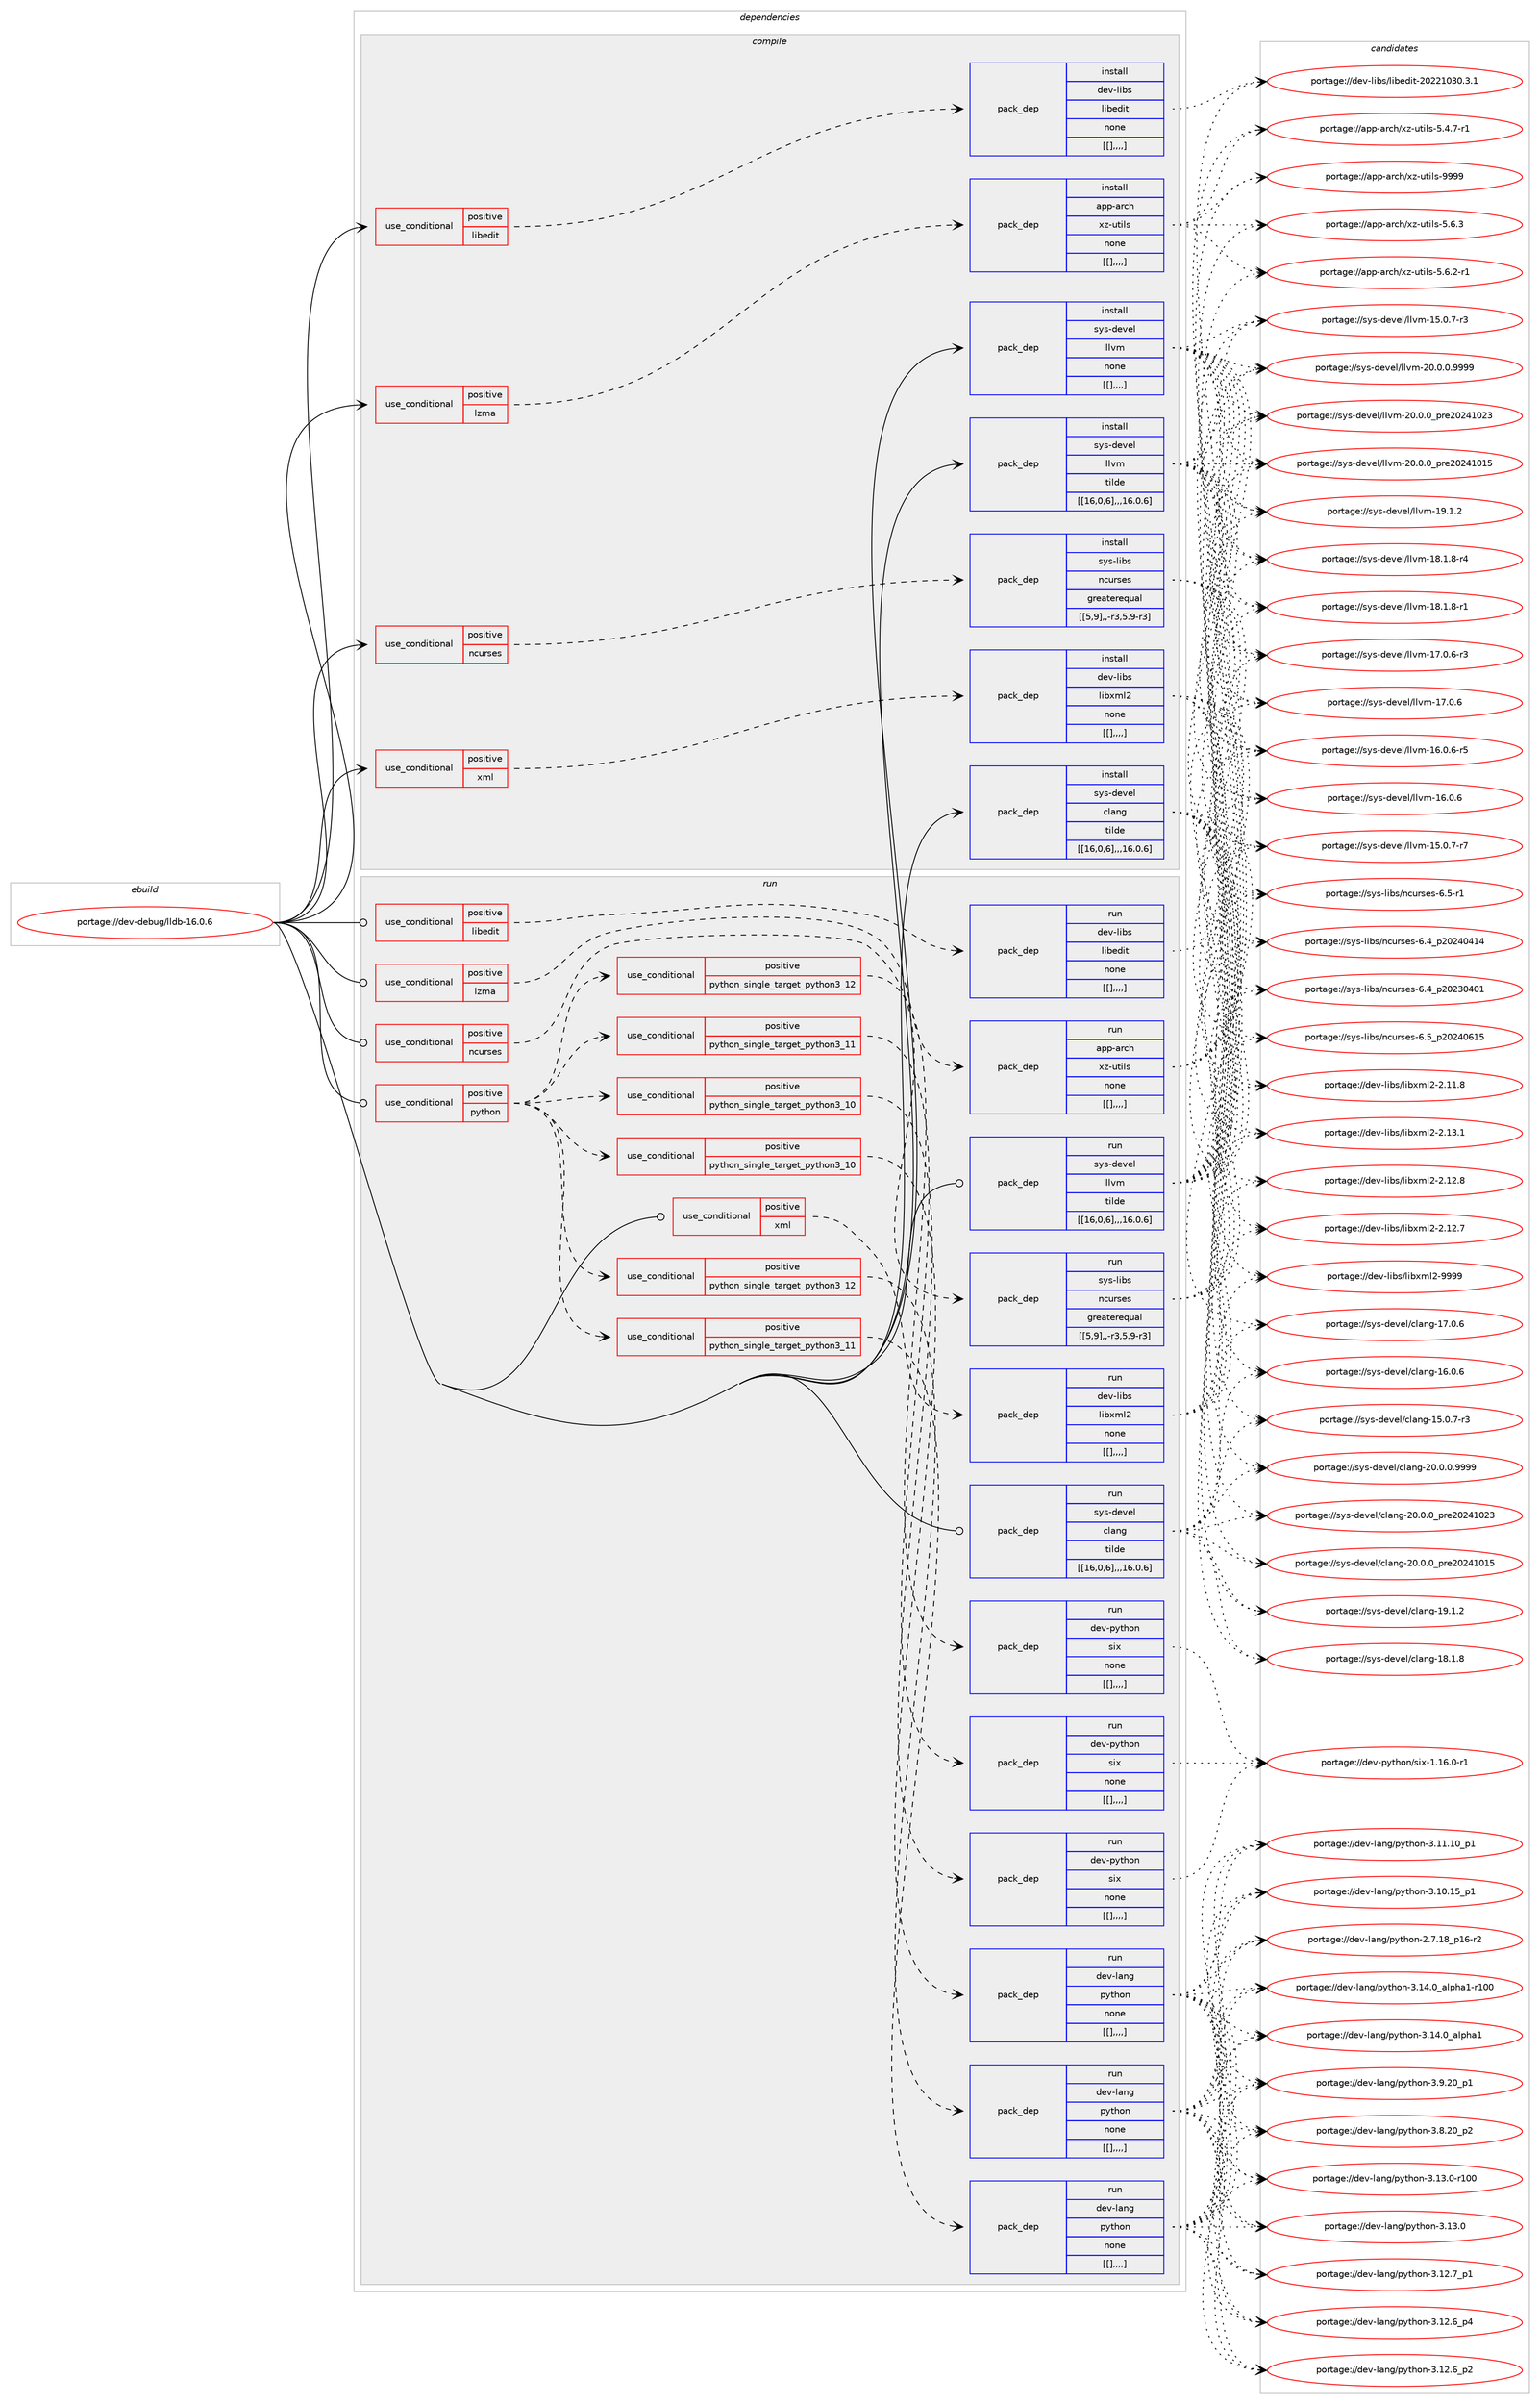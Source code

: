 digraph prolog {

# *************
# Graph options
# *************

newrank=true;
concentrate=true;
compound=true;
graph [rankdir=LR,fontname=Helvetica,fontsize=10,ranksep=1.5];#, ranksep=2.5, nodesep=0.2];
edge  [arrowhead=vee];
node  [fontname=Helvetica,fontsize=10];

# **********
# The ebuild
# **********

subgraph cluster_leftcol {
color=gray;
label=<<i>ebuild</i>>;
id [label="portage://dev-debug/lldb-16.0.6", color=red, width=4, href="../dev-debug/lldb-16.0.6.svg"];
}

# ****************
# The dependencies
# ****************

subgraph cluster_midcol {
color=gray;
label=<<i>dependencies</i>>;
subgraph cluster_compile {
fillcolor="#eeeeee";
style=filled;
label=<<i>compile</i>>;
subgraph cond20426 {
dependency74906 [label=<<TABLE BORDER="0" CELLBORDER="1" CELLSPACING="0" CELLPADDING="4"><TR><TD ROWSPAN="3" CELLPADDING="10">use_conditional</TD></TR><TR><TD>positive</TD></TR><TR><TD>libedit</TD></TR></TABLE>>, shape=none, color=red];
subgraph pack53485 {
dependency74994 [label=<<TABLE BORDER="0" CELLBORDER="1" CELLSPACING="0" CELLPADDING="4" WIDTH="220"><TR><TD ROWSPAN="6" CELLPADDING="30">pack_dep</TD></TR><TR><TD WIDTH="110">install</TD></TR><TR><TD>dev-libs</TD></TR><TR><TD>libedit</TD></TR><TR><TD>none</TD></TR><TR><TD>[[],,,,]</TD></TR></TABLE>>, shape=none, color=blue];
}
dependency74906:e -> dependency74994:w [weight=20,style="dashed",arrowhead="vee"];
}
id:e -> dependency74906:w [weight=20,style="solid",arrowhead="vee"];
subgraph cond20482 {
dependency75071 [label=<<TABLE BORDER="0" CELLBORDER="1" CELLSPACING="0" CELLPADDING="4"><TR><TD ROWSPAN="3" CELLPADDING="10">use_conditional</TD></TR><TR><TD>positive</TD></TR><TR><TD>lzma</TD></TR></TABLE>>, shape=none, color=red];
subgraph pack53595 {
dependency75137 [label=<<TABLE BORDER="0" CELLBORDER="1" CELLSPACING="0" CELLPADDING="4" WIDTH="220"><TR><TD ROWSPAN="6" CELLPADDING="30">pack_dep</TD></TR><TR><TD WIDTH="110">install</TD></TR><TR><TD>app-arch</TD></TR><TR><TD>xz-utils</TD></TR><TR><TD>none</TD></TR><TR><TD>[[],,,,]</TD></TR></TABLE>>, shape=none, color=blue];
}
dependency75071:e -> dependency75137:w [weight=20,style="dashed",arrowhead="vee"];
}
id:e -> dependency75071:w [weight=20,style="solid",arrowhead="vee"];
subgraph cond20511 {
dependency75280 [label=<<TABLE BORDER="0" CELLBORDER="1" CELLSPACING="0" CELLPADDING="4"><TR><TD ROWSPAN="3" CELLPADDING="10">use_conditional</TD></TR><TR><TD>positive</TD></TR><TR><TD>ncurses</TD></TR></TABLE>>, shape=none, color=red];
subgraph pack53760 {
dependency75347 [label=<<TABLE BORDER="0" CELLBORDER="1" CELLSPACING="0" CELLPADDING="4" WIDTH="220"><TR><TD ROWSPAN="6" CELLPADDING="30">pack_dep</TD></TR><TR><TD WIDTH="110">install</TD></TR><TR><TD>sys-libs</TD></TR><TR><TD>ncurses</TD></TR><TR><TD>greaterequal</TD></TR><TR><TD>[[5,9],,-r3,5.9-r3]</TD></TR></TABLE>>, shape=none, color=blue];
}
dependency75280:e -> dependency75347:w [weight=20,style="dashed",arrowhead="vee"];
}
id:e -> dependency75280:w [weight=20,style="solid",arrowhead="vee"];
subgraph cond20587 {
dependency75398 [label=<<TABLE BORDER="0" CELLBORDER="1" CELLSPACING="0" CELLPADDING="4"><TR><TD ROWSPAN="3" CELLPADDING="10">use_conditional</TD></TR><TR><TD>positive</TD></TR><TR><TD>xml</TD></TR></TABLE>>, shape=none, color=red];
subgraph pack53804 {
dependency75426 [label=<<TABLE BORDER="0" CELLBORDER="1" CELLSPACING="0" CELLPADDING="4" WIDTH="220"><TR><TD ROWSPAN="6" CELLPADDING="30">pack_dep</TD></TR><TR><TD WIDTH="110">install</TD></TR><TR><TD>dev-libs</TD></TR><TR><TD>libxml2</TD></TR><TR><TD>none</TD></TR><TR><TD>[[],,,,]</TD></TR></TABLE>>, shape=none, color=blue];
}
dependency75398:e -> dependency75426:w [weight=20,style="dashed",arrowhead="vee"];
}
id:e -> dependency75398:w [weight=20,style="solid",arrowhead="vee"];
subgraph pack53834 {
dependency75494 [label=<<TABLE BORDER="0" CELLBORDER="1" CELLSPACING="0" CELLPADDING="4" WIDTH="220"><TR><TD ROWSPAN="6" CELLPADDING="30">pack_dep</TD></TR><TR><TD WIDTH="110">install</TD></TR><TR><TD>sys-devel</TD></TR><TR><TD>clang</TD></TR><TR><TD>tilde</TD></TR><TR><TD>[[16,0,6],,,16.0.6]</TD></TR></TABLE>>, shape=none, color=blue];
}
id:e -> dependency75494:w [weight=20,style="solid",arrowhead="vee"];
subgraph pack53879 {
dependency75523 [label=<<TABLE BORDER="0" CELLBORDER="1" CELLSPACING="0" CELLPADDING="4" WIDTH="220"><TR><TD ROWSPAN="6" CELLPADDING="30">pack_dep</TD></TR><TR><TD WIDTH="110">install</TD></TR><TR><TD>sys-devel</TD></TR><TR><TD>llvm</TD></TR><TR><TD>tilde</TD></TR><TR><TD>[[16,0,6],,,16.0.6]</TD></TR></TABLE>>, shape=none, color=blue];
}
id:e -> dependency75523:w [weight=20,style="solid",arrowhead="vee"];
subgraph pack53900 {
dependency75580 [label=<<TABLE BORDER="0" CELLBORDER="1" CELLSPACING="0" CELLPADDING="4" WIDTH="220"><TR><TD ROWSPAN="6" CELLPADDING="30">pack_dep</TD></TR><TR><TD WIDTH="110">install</TD></TR><TR><TD>sys-devel</TD></TR><TR><TD>llvm</TD></TR><TR><TD>none</TD></TR><TR><TD>[[],,,,]</TD></TR></TABLE>>, shape=none, color=blue];
}
id:e -> dependency75580:w [weight=20,style="solid",arrowhead="vee"];
}
subgraph cluster_compileandrun {
fillcolor="#eeeeee";
style=filled;
label=<<i>compile and run</i>>;
}
subgraph cluster_run {
fillcolor="#eeeeee";
style=filled;
label=<<i>run</i>>;
subgraph cond20640 {
dependency75759 [label=<<TABLE BORDER="0" CELLBORDER="1" CELLSPACING="0" CELLPADDING="4"><TR><TD ROWSPAN="3" CELLPADDING="10">use_conditional</TD></TR><TR><TD>positive</TD></TR><TR><TD>libedit</TD></TR></TABLE>>, shape=none, color=red];
subgraph pack54060 {
dependency75769 [label=<<TABLE BORDER="0" CELLBORDER="1" CELLSPACING="0" CELLPADDING="4" WIDTH="220"><TR><TD ROWSPAN="6" CELLPADDING="30">pack_dep</TD></TR><TR><TD WIDTH="110">run</TD></TR><TR><TD>dev-libs</TD></TR><TR><TD>libedit</TD></TR><TR><TD>none</TD></TR><TR><TD>[[],,,,]</TD></TR></TABLE>>, shape=none, color=blue];
}
dependency75759:e -> dependency75769:w [weight=20,style="dashed",arrowhead="vee"];
}
id:e -> dependency75759:w [weight=20,style="solid",arrowhead="odot"];
subgraph cond20699 {
dependency75806 [label=<<TABLE BORDER="0" CELLBORDER="1" CELLSPACING="0" CELLPADDING="4"><TR><TD ROWSPAN="3" CELLPADDING="10">use_conditional</TD></TR><TR><TD>positive</TD></TR><TR><TD>lzma</TD></TR></TABLE>>, shape=none, color=red];
subgraph pack54087 {
dependency75819 [label=<<TABLE BORDER="0" CELLBORDER="1" CELLSPACING="0" CELLPADDING="4" WIDTH="220"><TR><TD ROWSPAN="6" CELLPADDING="30">pack_dep</TD></TR><TR><TD WIDTH="110">run</TD></TR><TR><TD>app-arch</TD></TR><TR><TD>xz-utils</TD></TR><TR><TD>none</TD></TR><TR><TD>[[],,,,]</TD></TR></TABLE>>, shape=none, color=blue];
}
dependency75806:e -> dependency75819:w [weight=20,style="dashed",arrowhead="vee"];
}
id:e -> dependency75806:w [weight=20,style="solid",arrowhead="odot"];
subgraph cond20720 {
dependency75866 [label=<<TABLE BORDER="0" CELLBORDER="1" CELLSPACING="0" CELLPADDING="4"><TR><TD ROWSPAN="3" CELLPADDING="10">use_conditional</TD></TR><TR><TD>positive</TD></TR><TR><TD>ncurses</TD></TR></TABLE>>, shape=none, color=red];
subgraph pack54127 {
dependency75893 [label=<<TABLE BORDER="0" CELLBORDER="1" CELLSPACING="0" CELLPADDING="4" WIDTH="220"><TR><TD ROWSPAN="6" CELLPADDING="30">pack_dep</TD></TR><TR><TD WIDTH="110">run</TD></TR><TR><TD>sys-libs</TD></TR><TR><TD>ncurses</TD></TR><TR><TD>greaterequal</TD></TR><TR><TD>[[5,9],,-r3,5.9-r3]</TD></TR></TABLE>>, shape=none, color=blue];
}
dependency75866:e -> dependency75893:w [weight=20,style="dashed",arrowhead="vee"];
}
id:e -> dependency75866:w [weight=20,style="solid",arrowhead="odot"];
subgraph cond20738 {
dependency75930 [label=<<TABLE BORDER="0" CELLBORDER="1" CELLSPACING="0" CELLPADDING="4"><TR><TD ROWSPAN="3" CELLPADDING="10">use_conditional</TD></TR><TR><TD>positive</TD></TR><TR><TD>python</TD></TR></TABLE>>, shape=none, color=red];
subgraph cond20748 {
dependency75931 [label=<<TABLE BORDER="0" CELLBORDER="1" CELLSPACING="0" CELLPADDING="4"><TR><TD ROWSPAN="3" CELLPADDING="10">use_conditional</TD></TR><TR><TD>positive</TD></TR><TR><TD>python_single_target_python3_10</TD></TR></TABLE>>, shape=none, color=red];
subgraph pack54167 {
dependency75967 [label=<<TABLE BORDER="0" CELLBORDER="1" CELLSPACING="0" CELLPADDING="4" WIDTH="220"><TR><TD ROWSPAN="6" CELLPADDING="30">pack_dep</TD></TR><TR><TD WIDTH="110">run</TD></TR><TR><TD>dev-python</TD></TR><TR><TD>six</TD></TR><TR><TD>none</TD></TR><TR><TD>[[],,,,]</TD></TR></TABLE>>, shape=none, color=blue];
}
dependency75931:e -> dependency75967:w [weight=20,style="dashed",arrowhead="vee"];
}
dependency75930:e -> dependency75931:w [weight=20,style="dashed",arrowhead="vee"];
subgraph cond20771 {
dependency76011 [label=<<TABLE BORDER="0" CELLBORDER="1" CELLSPACING="0" CELLPADDING="4"><TR><TD ROWSPAN="3" CELLPADDING="10">use_conditional</TD></TR><TR><TD>positive</TD></TR><TR><TD>python_single_target_python3_11</TD></TR></TABLE>>, shape=none, color=red];
subgraph pack54218 {
dependency76045 [label=<<TABLE BORDER="0" CELLBORDER="1" CELLSPACING="0" CELLPADDING="4" WIDTH="220"><TR><TD ROWSPAN="6" CELLPADDING="30">pack_dep</TD></TR><TR><TD WIDTH="110">run</TD></TR><TR><TD>dev-python</TD></TR><TR><TD>six</TD></TR><TR><TD>none</TD></TR><TR><TD>[[],,,,]</TD></TR></TABLE>>, shape=none, color=blue];
}
dependency76011:e -> dependency76045:w [weight=20,style="dashed",arrowhead="vee"];
}
dependency75930:e -> dependency76011:w [weight=20,style="dashed",arrowhead="vee"];
subgraph cond20805 {
dependency76082 [label=<<TABLE BORDER="0" CELLBORDER="1" CELLSPACING="0" CELLPADDING="4"><TR><TD ROWSPAN="3" CELLPADDING="10">use_conditional</TD></TR><TR><TD>positive</TD></TR><TR><TD>python_single_target_python3_12</TD></TR></TABLE>>, shape=none, color=red];
subgraph pack54260 {
dependency76140 [label=<<TABLE BORDER="0" CELLBORDER="1" CELLSPACING="0" CELLPADDING="4" WIDTH="220"><TR><TD ROWSPAN="6" CELLPADDING="30">pack_dep</TD></TR><TR><TD WIDTH="110">run</TD></TR><TR><TD>dev-python</TD></TR><TR><TD>six</TD></TR><TR><TD>none</TD></TR><TR><TD>[[],,,,]</TD></TR></TABLE>>, shape=none, color=blue];
}
dependency76082:e -> dependency76140:w [weight=20,style="dashed",arrowhead="vee"];
}
dependency75930:e -> dependency76082:w [weight=20,style="dashed",arrowhead="vee"];
subgraph cond20844 {
dependency76233 [label=<<TABLE BORDER="0" CELLBORDER="1" CELLSPACING="0" CELLPADDING="4"><TR><TD ROWSPAN="3" CELLPADDING="10">use_conditional</TD></TR><TR><TD>positive</TD></TR><TR><TD>python_single_target_python3_10</TD></TR></TABLE>>, shape=none, color=red];
subgraph pack54358 {
dependency76271 [label=<<TABLE BORDER="0" CELLBORDER="1" CELLSPACING="0" CELLPADDING="4" WIDTH="220"><TR><TD ROWSPAN="6" CELLPADDING="30">pack_dep</TD></TR><TR><TD WIDTH="110">run</TD></TR><TR><TD>dev-lang</TD></TR><TR><TD>python</TD></TR><TR><TD>none</TD></TR><TR><TD>[[],,,,]</TD></TR></TABLE>>, shape=none, color=blue];
}
dependency76233:e -> dependency76271:w [weight=20,style="dashed",arrowhead="vee"];
}
dependency75930:e -> dependency76233:w [weight=20,style="dashed",arrowhead="vee"];
subgraph cond20896 {
dependency76300 [label=<<TABLE BORDER="0" CELLBORDER="1" CELLSPACING="0" CELLPADDING="4"><TR><TD ROWSPAN="3" CELLPADDING="10">use_conditional</TD></TR><TR><TD>positive</TD></TR><TR><TD>python_single_target_python3_11</TD></TR></TABLE>>, shape=none, color=red];
subgraph pack54391 {
dependency76303 [label=<<TABLE BORDER="0" CELLBORDER="1" CELLSPACING="0" CELLPADDING="4" WIDTH="220"><TR><TD ROWSPAN="6" CELLPADDING="30">pack_dep</TD></TR><TR><TD WIDTH="110">run</TD></TR><TR><TD>dev-lang</TD></TR><TR><TD>python</TD></TR><TR><TD>none</TD></TR><TR><TD>[[],,,,]</TD></TR></TABLE>>, shape=none, color=blue];
}
dependency76300:e -> dependency76303:w [weight=20,style="dashed",arrowhead="vee"];
}
dependency75930:e -> dependency76300:w [weight=20,style="dashed",arrowhead="vee"];
subgraph cond20913 {
dependency76348 [label=<<TABLE BORDER="0" CELLBORDER="1" CELLSPACING="0" CELLPADDING="4"><TR><TD ROWSPAN="3" CELLPADDING="10">use_conditional</TD></TR><TR><TD>positive</TD></TR><TR><TD>python_single_target_python3_12</TD></TR></TABLE>>, shape=none, color=red];
subgraph pack54421 {
dependency76410 [label=<<TABLE BORDER="0" CELLBORDER="1" CELLSPACING="0" CELLPADDING="4" WIDTH="220"><TR><TD ROWSPAN="6" CELLPADDING="30">pack_dep</TD></TR><TR><TD WIDTH="110">run</TD></TR><TR><TD>dev-lang</TD></TR><TR><TD>python</TD></TR><TR><TD>none</TD></TR><TR><TD>[[],,,,]</TD></TR></TABLE>>, shape=none, color=blue];
}
dependency76348:e -> dependency76410:w [weight=20,style="dashed",arrowhead="vee"];
}
dependency75930:e -> dependency76348:w [weight=20,style="dashed",arrowhead="vee"];
}
id:e -> dependency75930:w [weight=20,style="solid",arrowhead="odot"];
subgraph cond20945 {
dependency76422 [label=<<TABLE BORDER="0" CELLBORDER="1" CELLSPACING="0" CELLPADDING="4"><TR><TD ROWSPAN="3" CELLPADDING="10">use_conditional</TD></TR><TR><TD>positive</TD></TR><TR><TD>xml</TD></TR></TABLE>>, shape=none, color=red];
subgraph pack54467 {
dependency76429 [label=<<TABLE BORDER="0" CELLBORDER="1" CELLSPACING="0" CELLPADDING="4" WIDTH="220"><TR><TD ROWSPAN="6" CELLPADDING="30">pack_dep</TD></TR><TR><TD WIDTH="110">run</TD></TR><TR><TD>dev-libs</TD></TR><TR><TD>libxml2</TD></TR><TR><TD>none</TD></TR><TR><TD>[[],,,,]</TD></TR></TABLE>>, shape=none, color=blue];
}
dependency76422:e -> dependency76429:w [weight=20,style="dashed",arrowhead="vee"];
}
id:e -> dependency76422:w [weight=20,style="solid",arrowhead="odot"];
subgraph pack54498 {
dependency76539 [label=<<TABLE BORDER="0" CELLBORDER="1" CELLSPACING="0" CELLPADDING="4" WIDTH="220"><TR><TD ROWSPAN="6" CELLPADDING="30">pack_dep</TD></TR><TR><TD WIDTH="110">run</TD></TR><TR><TD>sys-devel</TD></TR><TR><TD>clang</TD></TR><TR><TD>tilde</TD></TR><TR><TD>[[16,0,6],,,16.0.6]</TD></TR></TABLE>>, shape=none, color=blue];
}
id:e -> dependency76539:w [weight=20,style="solid",arrowhead="odot"];
subgraph pack54551 {
dependency76564 [label=<<TABLE BORDER="0" CELLBORDER="1" CELLSPACING="0" CELLPADDING="4" WIDTH="220"><TR><TD ROWSPAN="6" CELLPADDING="30">pack_dep</TD></TR><TR><TD WIDTH="110">run</TD></TR><TR><TD>sys-devel</TD></TR><TR><TD>llvm</TD></TR><TR><TD>tilde</TD></TR><TR><TD>[[16,0,6],,,16.0.6]</TD></TR></TABLE>>, shape=none, color=blue];
}
id:e -> dependency76564:w [weight=20,style="solid",arrowhead="odot"];
}
}

# **************
# The candidates
# **************

subgraph cluster_choices {
rank=same;
color=gray;
label=<<i>candidates</i>>;

subgraph choice52959 {
color=black;
nodesep=1;
choice1001011184510810598115471081059810110010511645504850504948514846514649 [label="portage://dev-libs/libedit-20221030.3.1", color=red, width=4,href="../dev-libs/libedit-20221030.3.1.svg"];
dependency74994:e -> choice1001011184510810598115471081059810110010511645504850504948514846514649:w [style=dotted,weight="100"];
}
subgraph choice52961 {
color=black;
nodesep=1;
choice9711211245971149910447120122451171161051081154557575757 [label="portage://app-arch/xz-utils-9999", color=red, width=4,href="../app-arch/xz-utils-9999.svg"];
choice971121124597114991044712012245117116105108115455346544651 [label="portage://app-arch/xz-utils-5.6.3", color=red, width=4,href="../app-arch/xz-utils-5.6.3.svg"];
choice9711211245971149910447120122451171161051081154553465446504511449 [label="portage://app-arch/xz-utils-5.6.2-r1", color=red, width=4,href="../app-arch/xz-utils-5.6.2-r1.svg"];
choice9711211245971149910447120122451171161051081154553465246554511449 [label="portage://app-arch/xz-utils-5.4.7-r1", color=red, width=4,href="../app-arch/xz-utils-5.4.7-r1.svg"];
dependency75137:e -> choice9711211245971149910447120122451171161051081154557575757:w [style=dotted,weight="100"];
dependency75137:e -> choice971121124597114991044712012245117116105108115455346544651:w [style=dotted,weight="100"];
dependency75137:e -> choice9711211245971149910447120122451171161051081154553465446504511449:w [style=dotted,weight="100"];
dependency75137:e -> choice9711211245971149910447120122451171161051081154553465246554511449:w [style=dotted,weight="100"];
}
subgraph choice52986 {
color=black;
nodesep=1;
choice1151211154510810598115471109911711411510111545544653951125048505248544953 [label="portage://sys-libs/ncurses-6.5_p20240615", color=red, width=4,href="../sys-libs/ncurses-6.5_p20240615.svg"];
choice11512111545108105981154711099117114115101115455446534511449 [label="portage://sys-libs/ncurses-6.5-r1", color=red, width=4,href="../sys-libs/ncurses-6.5-r1.svg"];
choice1151211154510810598115471109911711411510111545544652951125048505248524952 [label="portage://sys-libs/ncurses-6.4_p20240414", color=red, width=4,href="../sys-libs/ncurses-6.4_p20240414.svg"];
choice1151211154510810598115471109911711411510111545544652951125048505148524849 [label="portage://sys-libs/ncurses-6.4_p20230401", color=red, width=4,href="../sys-libs/ncurses-6.4_p20230401.svg"];
dependency75347:e -> choice1151211154510810598115471109911711411510111545544653951125048505248544953:w [style=dotted,weight="100"];
dependency75347:e -> choice11512111545108105981154711099117114115101115455446534511449:w [style=dotted,weight="100"];
dependency75347:e -> choice1151211154510810598115471109911711411510111545544652951125048505248524952:w [style=dotted,weight="100"];
dependency75347:e -> choice1151211154510810598115471109911711411510111545544652951125048505148524849:w [style=dotted,weight="100"];
}
subgraph choice53006 {
color=black;
nodesep=1;
choice10010111845108105981154710810598120109108504557575757 [label="portage://dev-libs/libxml2-9999", color=red, width=4,href="../dev-libs/libxml2-9999.svg"];
choice100101118451081059811547108105981201091085045504649514649 [label="portage://dev-libs/libxml2-2.13.1", color=red, width=4,href="../dev-libs/libxml2-2.13.1.svg"];
choice100101118451081059811547108105981201091085045504649504656 [label="portage://dev-libs/libxml2-2.12.8", color=red, width=4,href="../dev-libs/libxml2-2.12.8.svg"];
choice100101118451081059811547108105981201091085045504649504655 [label="portage://dev-libs/libxml2-2.12.7", color=red, width=4,href="../dev-libs/libxml2-2.12.7.svg"];
choice100101118451081059811547108105981201091085045504649494656 [label="portage://dev-libs/libxml2-2.11.8", color=red, width=4,href="../dev-libs/libxml2-2.11.8.svg"];
dependency75426:e -> choice10010111845108105981154710810598120109108504557575757:w [style=dotted,weight="100"];
dependency75426:e -> choice100101118451081059811547108105981201091085045504649514649:w [style=dotted,weight="100"];
dependency75426:e -> choice100101118451081059811547108105981201091085045504649504656:w [style=dotted,weight="100"];
dependency75426:e -> choice100101118451081059811547108105981201091085045504649504655:w [style=dotted,weight="100"];
dependency75426:e -> choice100101118451081059811547108105981201091085045504649494656:w [style=dotted,weight="100"];
}
subgraph choice53020 {
color=black;
nodesep=1;
choice11512111545100101118101108479910897110103455048464846484657575757 [label="portage://sys-devel/clang-20.0.0.9999", color=red, width=4,href="../sys-devel/clang-20.0.0.9999.svg"];
choice1151211154510010111810110847991089711010345504846484648951121141015048505249485051 [label="portage://sys-devel/clang-20.0.0_pre20241023", color=red, width=4,href="../sys-devel/clang-20.0.0_pre20241023.svg"];
choice1151211154510010111810110847991089711010345504846484648951121141015048505249484953 [label="portage://sys-devel/clang-20.0.0_pre20241015", color=red, width=4,href="../sys-devel/clang-20.0.0_pre20241015.svg"];
choice1151211154510010111810110847991089711010345495746494650 [label="portage://sys-devel/clang-19.1.2", color=red, width=4,href="../sys-devel/clang-19.1.2.svg"];
choice1151211154510010111810110847991089711010345495646494656 [label="portage://sys-devel/clang-18.1.8", color=red, width=4,href="../sys-devel/clang-18.1.8.svg"];
choice1151211154510010111810110847991089711010345495546484654 [label="portage://sys-devel/clang-17.0.6", color=red, width=4,href="../sys-devel/clang-17.0.6.svg"];
choice1151211154510010111810110847991089711010345495446484654 [label="portage://sys-devel/clang-16.0.6", color=red, width=4,href="../sys-devel/clang-16.0.6.svg"];
choice11512111545100101118101108479910897110103454953464846554511451 [label="portage://sys-devel/clang-15.0.7-r3", color=red, width=4,href="../sys-devel/clang-15.0.7-r3.svg"];
dependency75494:e -> choice11512111545100101118101108479910897110103455048464846484657575757:w [style=dotted,weight="100"];
dependency75494:e -> choice1151211154510010111810110847991089711010345504846484648951121141015048505249485051:w [style=dotted,weight="100"];
dependency75494:e -> choice1151211154510010111810110847991089711010345504846484648951121141015048505249484953:w [style=dotted,weight="100"];
dependency75494:e -> choice1151211154510010111810110847991089711010345495746494650:w [style=dotted,weight="100"];
dependency75494:e -> choice1151211154510010111810110847991089711010345495646494656:w [style=dotted,weight="100"];
dependency75494:e -> choice1151211154510010111810110847991089711010345495546484654:w [style=dotted,weight="100"];
dependency75494:e -> choice1151211154510010111810110847991089711010345495446484654:w [style=dotted,weight="100"];
dependency75494:e -> choice11512111545100101118101108479910897110103454953464846554511451:w [style=dotted,weight="100"];
}
subgraph choice53043 {
color=black;
nodesep=1;
choice1151211154510010111810110847108108118109455048464846484657575757 [label="portage://sys-devel/llvm-20.0.0.9999", color=red, width=4,href="../sys-devel/llvm-20.0.0.9999.svg"];
choice115121115451001011181011084710810811810945504846484648951121141015048505249485051 [label="portage://sys-devel/llvm-20.0.0_pre20241023", color=red, width=4,href="../sys-devel/llvm-20.0.0_pre20241023.svg"];
choice115121115451001011181011084710810811810945504846484648951121141015048505249484953 [label="portage://sys-devel/llvm-20.0.0_pre20241015", color=red, width=4,href="../sys-devel/llvm-20.0.0_pre20241015.svg"];
choice115121115451001011181011084710810811810945495746494650 [label="portage://sys-devel/llvm-19.1.2", color=red, width=4,href="../sys-devel/llvm-19.1.2.svg"];
choice1151211154510010111810110847108108118109454956464946564511452 [label="portage://sys-devel/llvm-18.1.8-r4", color=red, width=4,href="../sys-devel/llvm-18.1.8-r4.svg"];
choice1151211154510010111810110847108108118109454956464946564511449 [label="portage://sys-devel/llvm-18.1.8-r1", color=red, width=4,href="../sys-devel/llvm-18.1.8-r1.svg"];
choice1151211154510010111810110847108108118109454955464846544511451 [label="portage://sys-devel/llvm-17.0.6-r3", color=red, width=4,href="../sys-devel/llvm-17.0.6-r3.svg"];
choice115121115451001011181011084710810811810945495546484654 [label="portage://sys-devel/llvm-17.0.6", color=red, width=4,href="../sys-devel/llvm-17.0.6.svg"];
choice1151211154510010111810110847108108118109454954464846544511453 [label="portage://sys-devel/llvm-16.0.6-r5", color=red, width=4,href="../sys-devel/llvm-16.0.6-r5.svg"];
choice115121115451001011181011084710810811810945495446484654 [label="portage://sys-devel/llvm-16.0.6", color=red, width=4,href="../sys-devel/llvm-16.0.6.svg"];
choice1151211154510010111810110847108108118109454953464846554511455 [label="portage://sys-devel/llvm-15.0.7-r7", color=red, width=4,href="../sys-devel/llvm-15.0.7-r7.svg"];
choice1151211154510010111810110847108108118109454953464846554511451 [label="portage://sys-devel/llvm-15.0.7-r3", color=red, width=4,href="../sys-devel/llvm-15.0.7-r3.svg"];
dependency75523:e -> choice1151211154510010111810110847108108118109455048464846484657575757:w [style=dotted,weight="100"];
dependency75523:e -> choice115121115451001011181011084710810811810945504846484648951121141015048505249485051:w [style=dotted,weight="100"];
dependency75523:e -> choice115121115451001011181011084710810811810945504846484648951121141015048505249484953:w [style=dotted,weight="100"];
dependency75523:e -> choice115121115451001011181011084710810811810945495746494650:w [style=dotted,weight="100"];
dependency75523:e -> choice1151211154510010111810110847108108118109454956464946564511452:w [style=dotted,weight="100"];
dependency75523:e -> choice1151211154510010111810110847108108118109454956464946564511449:w [style=dotted,weight="100"];
dependency75523:e -> choice1151211154510010111810110847108108118109454955464846544511451:w [style=dotted,weight="100"];
dependency75523:e -> choice115121115451001011181011084710810811810945495546484654:w [style=dotted,weight="100"];
dependency75523:e -> choice1151211154510010111810110847108108118109454954464846544511453:w [style=dotted,weight="100"];
dependency75523:e -> choice115121115451001011181011084710810811810945495446484654:w [style=dotted,weight="100"];
dependency75523:e -> choice1151211154510010111810110847108108118109454953464846554511455:w [style=dotted,weight="100"];
dependency75523:e -> choice1151211154510010111810110847108108118109454953464846554511451:w [style=dotted,weight="100"];
}
subgraph choice53067 {
color=black;
nodesep=1;
choice1151211154510010111810110847108108118109455048464846484657575757 [label="portage://sys-devel/llvm-20.0.0.9999", color=red, width=4,href="../sys-devel/llvm-20.0.0.9999.svg"];
choice115121115451001011181011084710810811810945504846484648951121141015048505249485051 [label="portage://sys-devel/llvm-20.0.0_pre20241023", color=red, width=4,href="../sys-devel/llvm-20.0.0_pre20241023.svg"];
choice115121115451001011181011084710810811810945504846484648951121141015048505249484953 [label="portage://sys-devel/llvm-20.0.0_pre20241015", color=red, width=4,href="../sys-devel/llvm-20.0.0_pre20241015.svg"];
choice115121115451001011181011084710810811810945495746494650 [label="portage://sys-devel/llvm-19.1.2", color=red, width=4,href="../sys-devel/llvm-19.1.2.svg"];
choice1151211154510010111810110847108108118109454956464946564511452 [label="portage://sys-devel/llvm-18.1.8-r4", color=red, width=4,href="../sys-devel/llvm-18.1.8-r4.svg"];
choice1151211154510010111810110847108108118109454956464946564511449 [label="portage://sys-devel/llvm-18.1.8-r1", color=red, width=4,href="../sys-devel/llvm-18.1.8-r1.svg"];
choice1151211154510010111810110847108108118109454955464846544511451 [label="portage://sys-devel/llvm-17.0.6-r3", color=red, width=4,href="../sys-devel/llvm-17.0.6-r3.svg"];
choice115121115451001011181011084710810811810945495546484654 [label="portage://sys-devel/llvm-17.0.6", color=red, width=4,href="../sys-devel/llvm-17.0.6.svg"];
choice1151211154510010111810110847108108118109454954464846544511453 [label="portage://sys-devel/llvm-16.0.6-r5", color=red, width=4,href="../sys-devel/llvm-16.0.6-r5.svg"];
choice115121115451001011181011084710810811810945495446484654 [label="portage://sys-devel/llvm-16.0.6", color=red, width=4,href="../sys-devel/llvm-16.0.6.svg"];
choice1151211154510010111810110847108108118109454953464846554511455 [label="portage://sys-devel/llvm-15.0.7-r7", color=red, width=4,href="../sys-devel/llvm-15.0.7-r7.svg"];
choice1151211154510010111810110847108108118109454953464846554511451 [label="portage://sys-devel/llvm-15.0.7-r3", color=red, width=4,href="../sys-devel/llvm-15.0.7-r3.svg"];
dependency75580:e -> choice1151211154510010111810110847108108118109455048464846484657575757:w [style=dotted,weight="100"];
dependency75580:e -> choice115121115451001011181011084710810811810945504846484648951121141015048505249485051:w [style=dotted,weight="100"];
dependency75580:e -> choice115121115451001011181011084710810811810945504846484648951121141015048505249484953:w [style=dotted,weight="100"];
dependency75580:e -> choice115121115451001011181011084710810811810945495746494650:w [style=dotted,weight="100"];
dependency75580:e -> choice1151211154510010111810110847108108118109454956464946564511452:w [style=dotted,weight="100"];
dependency75580:e -> choice1151211154510010111810110847108108118109454956464946564511449:w [style=dotted,weight="100"];
dependency75580:e -> choice1151211154510010111810110847108108118109454955464846544511451:w [style=dotted,weight="100"];
dependency75580:e -> choice115121115451001011181011084710810811810945495546484654:w [style=dotted,weight="100"];
dependency75580:e -> choice1151211154510010111810110847108108118109454954464846544511453:w [style=dotted,weight="100"];
dependency75580:e -> choice115121115451001011181011084710810811810945495446484654:w [style=dotted,weight="100"];
dependency75580:e -> choice1151211154510010111810110847108108118109454953464846554511455:w [style=dotted,weight="100"];
dependency75580:e -> choice1151211154510010111810110847108108118109454953464846554511451:w [style=dotted,weight="100"];
}
subgraph choice53074 {
color=black;
nodesep=1;
choice1001011184510810598115471081059810110010511645504850504948514846514649 [label="portage://dev-libs/libedit-20221030.3.1", color=red, width=4,href="../dev-libs/libedit-20221030.3.1.svg"];
dependency75769:e -> choice1001011184510810598115471081059810110010511645504850504948514846514649:w [style=dotted,weight="100"];
}
subgraph choice53077 {
color=black;
nodesep=1;
choice9711211245971149910447120122451171161051081154557575757 [label="portage://app-arch/xz-utils-9999", color=red, width=4,href="../app-arch/xz-utils-9999.svg"];
choice971121124597114991044712012245117116105108115455346544651 [label="portage://app-arch/xz-utils-5.6.3", color=red, width=4,href="../app-arch/xz-utils-5.6.3.svg"];
choice9711211245971149910447120122451171161051081154553465446504511449 [label="portage://app-arch/xz-utils-5.6.2-r1", color=red, width=4,href="../app-arch/xz-utils-5.6.2-r1.svg"];
choice9711211245971149910447120122451171161051081154553465246554511449 [label="portage://app-arch/xz-utils-5.4.7-r1", color=red, width=4,href="../app-arch/xz-utils-5.4.7-r1.svg"];
dependency75819:e -> choice9711211245971149910447120122451171161051081154557575757:w [style=dotted,weight="100"];
dependency75819:e -> choice971121124597114991044712012245117116105108115455346544651:w [style=dotted,weight="100"];
dependency75819:e -> choice9711211245971149910447120122451171161051081154553465446504511449:w [style=dotted,weight="100"];
dependency75819:e -> choice9711211245971149910447120122451171161051081154553465246554511449:w [style=dotted,weight="100"];
}
subgraph choice53084 {
color=black;
nodesep=1;
choice1151211154510810598115471109911711411510111545544653951125048505248544953 [label="portage://sys-libs/ncurses-6.5_p20240615", color=red, width=4,href="../sys-libs/ncurses-6.5_p20240615.svg"];
choice11512111545108105981154711099117114115101115455446534511449 [label="portage://sys-libs/ncurses-6.5-r1", color=red, width=4,href="../sys-libs/ncurses-6.5-r1.svg"];
choice1151211154510810598115471109911711411510111545544652951125048505248524952 [label="portage://sys-libs/ncurses-6.4_p20240414", color=red, width=4,href="../sys-libs/ncurses-6.4_p20240414.svg"];
choice1151211154510810598115471109911711411510111545544652951125048505148524849 [label="portage://sys-libs/ncurses-6.4_p20230401", color=red, width=4,href="../sys-libs/ncurses-6.4_p20230401.svg"];
dependency75893:e -> choice1151211154510810598115471109911711411510111545544653951125048505248544953:w [style=dotted,weight="100"];
dependency75893:e -> choice11512111545108105981154711099117114115101115455446534511449:w [style=dotted,weight="100"];
dependency75893:e -> choice1151211154510810598115471109911711411510111545544652951125048505248524952:w [style=dotted,weight="100"];
dependency75893:e -> choice1151211154510810598115471109911711411510111545544652951125048505148524849:w [style=dotted,weight="100"];
}
subgraph choice53090 {
color=black;
nodesep=1;
choice1001011184511212111610411111047115105120454946495446484511449 [label="portage://dev-python/six-1.16.0-r1", color=red, width=4,href="../dev-python/six-1.16.0-r1.svg"];
dependency75967:e -> choice1001011184511212111610411111047115105120454946495446484511449:w [style=dotted,weight="100"];
}
subgraph choice53103 {
color=black;
nodesep=1;
choice1001011184511212111610411111047115105120454946495446484511449 [label="portage://dev-python/six-1.16.0-r1", color=red, width=4,href="../dev-python/six-1.16.0-r1.svg"];
dependency76045:e -> choice1001011184511212111610411111047115105120454946495446484511449:w [style=dotted,weight="100"];
}
subgraph choice53105 {
color=black;
nodesep=1;
choice1001011184511212111610411111047115105120454946495446484511449 [label="portage://dev-python/six-1.16.0-r1", color=red, width=4,href="../dev-python/six-1.16.0-r1.svg"];
dependency76140:e -> choice1001011184511212111610411111047115105120454946495446484511449:w [style=dotted,weight="100"];
}
subgraph choice53131 {
color=black;
nodesep=1;
choice100101118451089711010347112121116104111110455146495246489597108112104974945114494848 [label="portage://dev-lang/python-3.14.0_alpha1-r100", color=red, width=4,href="../dev-lang/python-3.14.0_alpha1-r100.svg"];
choice1001011184510897110103471121211161041111104551464952464895971081121049749 [label="portage://dev-lang/python-3.14.0_alpha1", color=red, width=4,href="../dev-lang/python-3.14.0_alpha1.svg"];
choice1001011184510897110103471121211161041111104551464951464845114494848 [label="portage://dev-lang/python-3.13.0-r100", color=red, width=4,href="../dev-lang/python-3.13.0-r100.svg"];
choice10010111845108971101034711212111610411111045514649514648 [label="portage://dev-lang/python-3.13.0", color=red, width=4,href="../dev-lang/python-3.13.0.svg"];
choice100101118451089711010347112121116104111110455146495046559511249 [label="portage://dev-lang/python-3.12.7_p1", color=red, width=4,href="../dev-lang/python-3.12.7_p1.svg"];
choice100101118451089711010347112121116104111110455146495046549511252 [label="portage://dev-lang/python-3.12.6_p4", color=red, width=4,href="../dev-lang/python-3.12.6_p4.svg"];
choice100101118451089711010347112121116104111110455146495046549511250 [label="portage://dev-lang/python-3.12.6_p2", color=red, width=4,href="../dev-lang/python-3.12.6_p2.svg"];
choice10010111845108971101034711212111610411111045514649494649489511249 [label="portage://dev-lang/python-3.11.10_p1", color=red, width=4,href="../dev-lang/python-3.11.10_p1.svg"];
choice10010111845108971101034711212111610411111045514649484649539511249 [label="portage://dev-lang/python-3.10.15_p1", color=red, width=4,href="../dev-lang/python-3.10.15_p1.svg"];
choice100101118451089711010347112121116104111110455146574650489511249 [label="portage://dev-lang/python-3.9.20_p1", color=red, width=4,href="../dev-lang/python-3.9.20_p1.svg"];
choice100101118451089711010347112121116104111110455146564650489511250 [label="portage://dev-lang/python-3.8.20_p2", color=red, width=4,href="../dev-lang/python-3.8.20_p2.svg"];
choice100101118451089711010347112121116104111110455046554649569511249544511450 [label="portage://dev-lang/python-2.7.18_p16-r2", color=red, width=4,href="../dev-lang/python-2.7.18_p16-r2.svg"];
dependency76271:e -> choice100101118451089711010347112121116104111110455146495246489597108112104974945114494848:w [style=dotted,weight="100"];
dependency76271:e -> choice1001011184510897110103471121211161041111104551464952464895971081121049749:w [style=dotted,weight="100"];
dependency76271:e -> choice1001011184510897110103471121211161041111104551464951464845114494848:w [style=dotted,weight="100"];
dependency76271:e -> choice10010111845108971101034711212111610411111045514649514648:w [style=dotted,weight="100"];
dependency76271:e -> choice100101118451089711010347112121116104111110455146495046559511249:w [style=dotted,weight="100"];
dependency76271:e -> choice100101118451089711010347112121116104111110455146495046549511252:w [style=dotted,weight="100"];
dependency76271:e -> choice100101118451089711010347112121116104111110455146495046549511250:w [style=dotted,weight="100"];
dependency76271:e -> choice10010111845108971101034711212111610411111045514649494649489511249:w [style=dotted,weight="100"];
dependency76271:e -> choice10010111845108971101034711212111610411111045514649484649539511249:w [style=dotted,weight="100"];
dependency76271:e -> choice100101118451089711010347112121116104111110455146574650489511249:w [style=dotted,weight="100"];
dependency76271:e -> choice100101118451089711010347112121116104111110455146564650489511250:w [style=dotted,weight="100"];
dependency76271:e -> choice100101118451089711010347112121116104111110455046554649569511249544511450:w [style=dotted,weight="100"];
}
subgraph choice53155 {
color=black;
nodesep=1;
choice100101118451089711010347112121116104111110455146495246489597108112104974945114494848 [label="portage://dev-lang/python-3.14.0_alpha1-r100", color=red, width=4,href="../dev-lang/python-3.14.0_alpha1-r100.svg"];
choice1001011184510897110103471121211161041111104551464952464895971081121049749 [label="portage://dev-lang/python-3.14.0_alpha1", color=red, width=4,href="../dev-lang/python-3.14.0_alpha1.svg"];
choice1001011184510897110103471121211161041111104551464951464845114494848 [label="portage://dev-lang/python-3.13.0-r100", color=red, width=4,href="../dev-lang/python-3.13.0-r100.svg"];
choice10010111845108971101034711212111610411111045514649514648 [label="portage://dev-lang/python-3.13.0", color=red, width=4,href="../dev-lang/python-3.13.0.svg"];
choice100101118451089711010347112121116104111110455146495046559511249 [label="portage://dev-lang/python-3.12.7_p1", color=red, width=4,href="../dev-lang/python-3.12.7_p1.svg"];
choice100101118451089711010347112121116104111110455146495046549511252 [label="portage://dev-lang/python-3.12.6_p4", color=red, width=4,href="../dev-lang/python-3.12.6_p4.svg"];
choice100101118451089711010347112121116104111110455146495046549511250 [label="portage://dev-lang/python-3.12.6_p2", color=red, width=4,href="../dev-lang/python-3.12.6_p2.svg"];
choice10010111845108971101034711212111610411111045514649494649489511249 [label="portage://dev-lang/python-3.11.10_p1", color=red, width=4,href="../dev-lang/python-3.11.10_p1.svg"];
choice10010111845108971101034711212111610411111045514649484649539511249 [label="portage://dev-lang/python-3.10.15_p1", color=red, width=4,href="../dev-lang/python-3.10.15_p1.svg"];
choice100101118451089711010347112121116104111110455146574650489511249 [label="portage://dev-lang/python-3.9.20_p1", color=red, width=4,href="../dev-lang/python-3.9.20_p1.svg"];
choice100101118451089711010347112121116104111110455146564650489511250 [label="portage://dev-lang/python-3.8.20_p2", color=red, width=4,href="../dev-lang/python-3.8.20_p2.svg"];
choice100101118451089711010347112121116104111110455046554649569511249544511450 [label="portage://dev-lang/python-2.7.18_p16-r2", color=red, width=4,href="../dev-lang/python-2.7.18_p16-r2.svg"];
dependency76303:e -> choice100101118451089711010347112121116104111110455146495246489597108112104974945114494848:w [style=dotted,weight="100"];
dependency76303:e -> choice1001011184510897110103471121211161041111104551464952464895971081121049749:w [style=dotted,weight="100"];
dependency76303:e -> choice1001011184510897110103471121211161041111104551464951464845114494848:w [style=dotted,weight="100"];
dependency76303:e -> choice10010111845108971101034711212111610411111045514649514648:w [style=dotted,weight="100"];
dependency76303:e -> choice100101118451089711010347112121116104111110455146495046559511249:w [style=dotted,weight="100"];
dependency76303:e -> choice100101118451089711010347112121116104111110455146495046549511252:w [style=dotted,weight="100"];
dependency76303:e -> choice100101118451089711010347112121116104111110455146495046549511250:w [style=dotted,weight="100"];
dependency76303:e -> choice10010111845108971101034711212111610411111045514649494649489511249:w [style=dotted,weight="100"];
dependency76303:e -> choice10010111845108971101034711212111610411111045514649484649539511249:w [style=dotted,weight="100"];
dependency76303:e -> choice100101118451089711010347112121116104111110455146574650489511249:w [style=dotted,weight="100"];
dependency76303:e -> choice100101118451089711010347112121116104111110455146564650489511250:w [style=dotted,weight="100"];
dependency76303:e -> choice100101118451089711010347112121116104111110455046554649569511249544511450:w [style=dotted,weight="100"];
}
subgraph choice53195 {
color=black;
nodesep=1;
choice100101118451089711010347112121116104111110455146495246489597108112104974945114494848 [label="portage://dev-lang/python-3.14.0_alpha1-r100", color=red, width=4,href="../dev-lang/python-3.14.0_alpha1-r100.svg"];
choice1001011184510897110103471121211161041111104551464952464895971081121049749 [label="portage://dev-lang/python-3.14.0_alpha1", color=red, width=4,href="../dev-lang/python-3.14.0_alpha1.svg"];
choice1001011184510897110103471121211161041111104551464951464845114494848 [label="portage://dev-lang/python-3.13.0-r100", color=red, width=4,href="../dev-lang/python-3.13.0-r100.svg"];
choice10010111845108971101034711212111610411111045514649514648 [label="portage://dev-lang/python-3.13.0", color=red, width=4,href="../dev-lang/python-3.13.0.svg"];
choice100101118451089711010347112121116104111110455146495046559511249 [label="portage://dev-lang/python-3.12.7_p1", color=red, width=4,href="../dev-lang/python-3.12.7_p1.svg"];
choice100101118451089711010347112121116104111110455146495046549511252 [label="portage://dev-lang/python-3.12.6_p4", color=red, width=4,href="../dev-lang/python-3.12.6_p4.svg"];
choice100101118451089711010347112121116104111110455146495046549511250 [label="portage://dev-lang/python-3.12.6_p2", color=red, width=4,href="../dev-lang/python-3.12.6_p2.svg"];
choice10010111845108971101034711212111610411111045514649494649489511249 [label="portage://dev-lang/python-3.11.10_p1", color=red, width=4,href="../dev-lang/python-3.11.10_p1.svg"];
choice10010111845108971101034711212111610411111045514649484649539511249 [label="portage://dev-lang/python-3.10.15_p1", color=red, width=4,href="../dev-lang/python-3.10.15_p1.svg"];
choice100101118451089711010347112121116104111110455146574650489511249 [label="portage://dev-lang/python-3.9.20_p1", color=red, width=4,href="../dev-lang/python-3.9.20_p1.svg"];
choice100101118451089711010347112121116104111110455146564650489511250 [label="portage://dev-lang/python-3.8.20_p2", color=red, width=4,href="../dev-lang/python-3.8.20_p2.svg"];
choice100101118451089711010347112121116104111110455046554649569511249544511450 [label="portage://dev-lang/python-2.7.18_p16-r2", color=red, width=4,href="../dev-lang/python-2.7.18_p16-r2.svg"];
dependency76410:e -> choice100101118451089711010347112121116104111110455146495246489597108112104974945114494848:w [style=dotted,weight="100"];
dependency76410:e -> choice1001011184510897110103471121211161041111104551464952464895971081121049749:w [style=dotted,weight="100"];
dependency76410:e -> choice1001011184510897110103471121211161041111104551464951464845114494848:w [style=dotted,weight="100"];
dependency76410:e -> choice10010111845108971101034711212111610411111045514649514648:w [style=dotted,weight="100"];
dependency76410:e -> choice100101118451089711010347112121116104111110455146495046559511249:w [style=dotted,weight="100"];
dependency76410:e -> choice100101118451089711010347112121116104111110455146495046549511252:w [style=dotted,weight="100"];
dependency76410:e -> choice100101118451089711010347112121116104111110455146495046549511250:w [style=dotted,weight="100"];
dependency76410:e -> choice10010111845108971101034711212111610411111045514649494649489511249:w [style=dotted,weight="100"];
dependency76410:e -> choice10010111845108971101034711212111610411111045514649484649539511249:w [style=dotted,weight="100"];
dependency76410:e -> choice100101118451089711010347112121116104111110455146574650489511249:w [style=dotted,weight="100"];
dependency76410:e -> choice100101118451089711010347112121116104111110455146564650489511250:w [style=dotted,weight="100"];
dependency76410:e -> choice100101118451089711010347112121116104111110455046554649569511249544511450:w [style=dotted,weight="100"];
}
subgraph choice53221 {
color=black;
nodesep=1;
choice10010111845108105981154710810598120109108504557575757 [label="portage://dev-libs/libxml2-9999", color=red, width=4,href="../dev-libs/libxml2-9999.svg"];
choice100101118451081059811547108105981201091085045504649514649 [label="portage://dev-libs/libxml2-2.13.1", color=red, width=4,href="../dev-libs/libxml2-2.13.1.svg"];
choice100101118451081059811547108105981201091085045504649504656 [label="portage://dev-libs/libxml2-2.12.8", color=red, width=4,href="../dev-libs/libxml2-2.12.8.svg"];
choice100101118451081059811547108105981201091085045504649504655 [label="portage://dev-libs/libxml2-2.12.7", color=red, width=4,href="../dev-libs/libxml2-2.12.7.svg"];
choice100101118451081059811547108105981201091085045504649494656 [label="portage://dev-libs/libxml2-2.11.8", color=red, width=4,href="../dev-libs/libxml2-2.11.8.svg"];
dependency76429:e -> choice10010111845108105981154710810598120109108504557575757:w [style=dotted,weight="100"];
dependency76429:e -> choice100101118451081059811547108105981201091085045504649514649:w [style=dotted,weight="100"];
dependency76429:e -> choice100101118451081059811547108105981201091085045504649504656:w [style=dotted,weight="100"];
dependency76429:e -> choice100101118451081059811547108105981201091085045504649504655:w [style=dotted,weight="100"];
dependency76429:e -> choice100101118451081059811547108105981201091085045504649494656:w [style=dotted,weight="100"];
}
subgraph choice53226 {
color=black;
nodesep=1;
choice11512111545100101118101108479910897110103455048464846484657575757 [label="portage://sys-devel/clang-20.0.0.9999", color=red, width=4,href="../sys-devel/clang-20.0.0.9999.svg"];
choice1151211154510010111810110847991089711010345504846484648951121141015048505249485051 [label="portage://sys-devel/clang-20.0.0_pre20241023", color=red, width=4,href="../sys-devel/clang-20.0.0_pre20241023.svg"];
choice1151211154510010111810110847991089711010345504846484648951121141015048505249484953 [label="portage://sys-devel/clang-20.0.0_pre20241015", color=red, width=4,href="../sys-devel/clang-20.0.0_pre20241015.svg"];
choice1151211154510010111810110847991089711010345495746494650 [label="portage://sys-devel/clang-19.1.2", color=red, width=4,href="../sys-devel/clang-19.1.2.svg"];
choice1151211154510010111810110847991089711010345495646494656 [label="portage://sys-devel/clang-18.1.8", color=red, width=4,href="../sys-devel/clang-18.1.8.svg"];
choice1151211154510010111810110847991089711010345495546484654 [label="portage://sys-devel/clang-17.0.6", color=red, width=4,href="../sys-devel/clang-17.0.6.svg"];
choice1151211154510010111810110847991089711010345495446484654 [label="portage://sys-devel/clang-16.0.6", color=red, width=4,href="../sys-devel/clang-16.0.6.svg"];
choice11512111545100101118101108479910897110103454953464846554511451 [label="portage://sys-devel/clang-15.0.7-r3", color=red, width=4,href="../sys-devel/clang-15.0.7-r3.svg"];
dependency76539:e -> choice11512111545100101118101108479910897110103455048464846484657575757:w [style=dotted,weight="100"];
dependency76539:e -> choice1151211154510010111810110847991089711010345504846484648951121141015048505249485051:w [style=dotted,weight="100"];
dependency76539:e -> choice1151211154510010111810110847991089711010345504846484648951121141015048505249484953:w [style=dotted,weight="100"];
dependency76539:e -> choice1151211154510010111810110847991089711010345495746494650:w [style=dotted,weight="100"];
dependency76539:e -> choice1151211154510010111810110847991089711010345495646494656:w [style=dotted,weight="100"];
dependency76539:e -> choice1151211154510010111810110847991089711010345495546484654:w [style=dotted,weight="100"];
dependency76539:e -> choice1151211154510010111810110847991089711010345495446484654:w [style=dotted,weight="100"];
dependency76539:e -> choice11512111545100101118101108479910897110103454953464846554511451:w [style=dotted,weight="100"];
}
subgraph choice53233 {
color=black;
nodesep=1;
choice1151211154510010111810110847108108118109455048464846484657575757 [label="portage://sys-devel/llvm-20.0.0.9999", color=red, width=4,href="../sys-devel/llvm-20.0.0.9999.svg"];
choice115121115451001011181011084710810811810945504846484648951121141015048505249485051 [label="portage://sys-devel/llvm-20.0.0_pre20241023", color=red, width=4,href="../sys-devel/llvm-20.0.0_pre20241023.svg"];
choice115121115451001011181011084710810811810945504846484648951121141015048505249484953 [label="portage://sys-devel/llvm-20.0.0_pre20241015", color=red, width=4,href="../sys-devel/llvm-20.0.0_pre20241015.svg"];
choice115121115451001011181011084710810811810945495746494650 [label="portage://sys-devel/llvm-19.1.2", color=red, width=4,href="../sys-devel/llvm-19.1.2.svg"];
choice1151211154510010111810110847108108118109454956464946564511452 [label="portage://sys-devel/llvm-18.1.8-r4", color=red, width=4,href="../sys-devel/llvm-18.1.8-r4.svg"];
choice1151211154510010111810110847108108118109454956464946564511449 [label="portage://sys-devel/llvm-18.1.8-r1", color=red, width=4,href="../sys-devel/llvm-18.1.8-r1.svg"];
choice1151211154510010111810110847108108118109454955464846544511451 [label="portage://sys-devel/llvm-17.0.6-r3", color=red, width=4,href="../sys-devel/llvm-17.0.6-r3.svg"];
choice115121115451001011181011084710810811810945495546484654 [label="portage://sys-devel/llvm-17.0.6", color=red, width=4,href="../sys-devel/llvm-17.0.6.svg"];
choice1151211154510010111810110847108108118109454954464846544511453 [label="portage://sys-devel/llvm-16.0.6-r5", color=red, width=4,href="../sys-devel/llvm-16.0.6-r5.svg"];
choice115121115451001011181011084710810811810945495446484654 [label="portage://sys-devel/llvm-16.0.6", color=red, width=4,href="../sys-devel/llvm-16.0.6.svg"];
choice1151211154510010111810110847108108118109454953464846554511455 [label="portage://sys-devel/llvm-15.0.7-r7", color=red, width=4,href="../sys-devel/llvm-15.0.7-r7.svg"];
choice1151211154510010111810110847108108118109454953464846554511451 [label="portage://sys-devel/llvm-15.0.7-r3", color=red, width=4,href="../sys-devel/llvm-15.0.7-r3.svg"];
dependency76564:e -> choice1151211154510010111810110847108108118109455048464846484657575757:w [style=dotted,weight="100"];
dependency76564:e -> choice115121115451001011181011084710810811810945504846484648951121141015048505249485051:w [style=dotted,weight="100"];
dependency76564:e -> choice115121115451001011181011084710810811810945504846484648951121141015048505249484953:w [style=dotted,weight="100"];
dependency76564:e -> choice115121115451001011181011084710810811810945495746494650:w [style=dotted,weight="100"];
dependency76564:e -> choice1151211154510010111810110847108108118109454956464946564511452:w [style=dotted,weight="100"];
dependency76564:e -> choice1151211154510010111810110847108108118109454956464946564511449:w [style=dotted,weight="100"];
dependency76564:e -> choice1151211154510010111810110847108108118109454955464846544511451:w [style=dotted,weight="100"];
dependency76564:e -> choice115121115451001011181011084710810811810945495546484654:w [style=dotted,weight="100"];
dependency76564:e -> choice1151211154510010111810110847108108118109454954464846544511453:w [style=dotted,weight="100"];
dependency76564:e -> choice115121115451001011181011084710810811810945495446484654:w [style=dotted,weight="100"];
dependency76564:e -> choice1151211154510010111810110847108108118109454953464846554511455:w [style=dotted,weight="100"];
dependency76564:e -> choice1151211154510010111810110847108108118109454953464846554511451:w [style=dotted,weight="100"];
}
}

}
